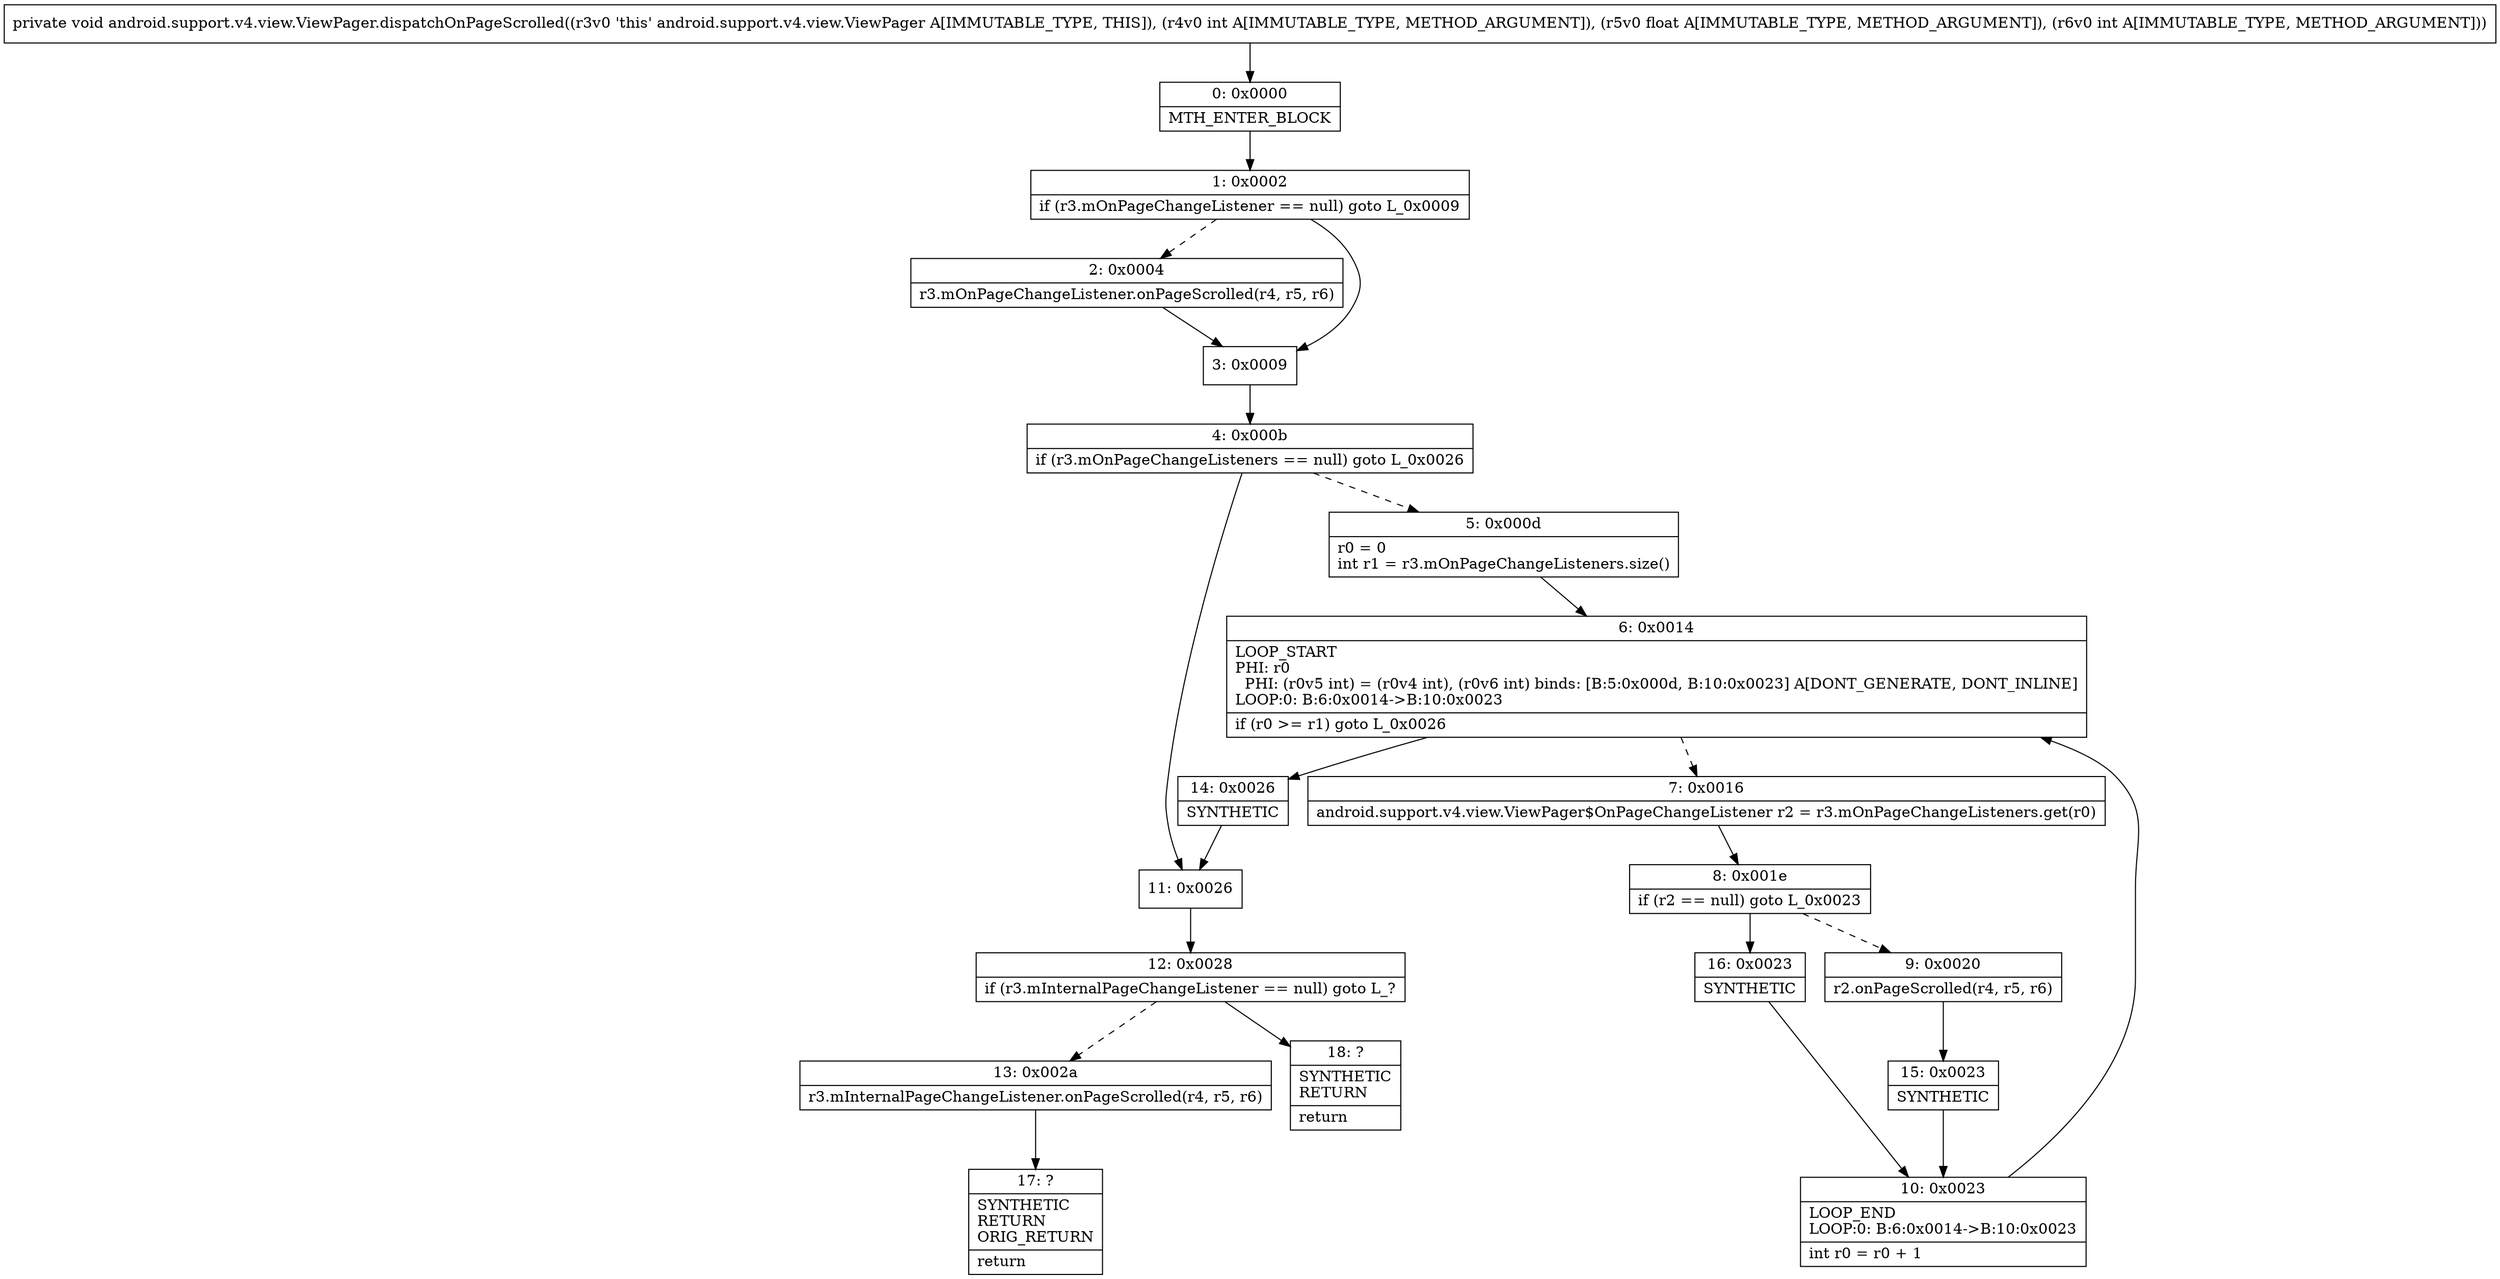 digraph "CFG forandroid.support.v4.view.ViewPager.dispatchOnPageScrolled(IFI)V" {
Node_0 [shape=record,label="{0\:\ 0x0000|MTH_ENTER_BLOCK\l}"];
Node_1 [shape=record,label="{1\:\ 0x0002|if (r3.mOnPageChangeListener == null) goto L_0x0009\l}"];
Node_2 [shape=record,label="{2\:\ 0x0004|r3.mOnPageChangeListener.onPageScrolled(r4, r5, r6)\l}"];
Node_3 [shape=record,label="{3\:\ 0x0009}"];
Node_4 [shape=record,label="{4\:\ 0x000b|if (r3.mOnPageChangeListeners == null) goto L_0x0026\l}"];
Node_5 [shape=record,label="{5\:\ 0x000d|r0 = 0\lint r1 = r3.mOnPageChangeListeners.size()\l}"];
Node_6 [shape=record,label="{6\:\ 0x0014|LOOP_START\lPHI: r0 \l  PHI: (r0v5 int) = (r0v4 int), (r0v6 int) binds: [B:5:0x000d, B:10:0x0023] A[DONT_GENERATE, DONT_INLINE]\lLOOP:0: B:6:0x0014\-\>B:10:0x0023\l|if (r0 \>= r1) goto L_0x0026\l}"];
Node_7 [shape=record,label="{7\:\ 0x0016|android.support.v4.view.ViewPager$OnPageChangeListener r2 = r3.mOnPageChangeListeners.get(r0)\l}"];
Node_8 [shape=record,label="{8\:\ 0x001e|if (r2 == null) goto L_0x0023\l}"];
Node_9 [shape=record,label="{9\:\ 0x0020|r2.onPageScrolled(r4, r5, r6)\l}"];
Node_10 [shape=record,label="{10\:\ 0x0023|LOOP_END\lLOOP:0: B:6:0x0014\-\>B:10:0x0023\l|int r0 = r0 + 1\l}"];
Node_11 [shape=record,label="{11\:\ 0x0026}"];
Node_12 [shape=record,label="{12\:\ 0x0028|if (r3.mInternalPageChangeListener == null) goto L_?\l}"];
Node_13 [shape=record,label="{13\:\ 0x002a|r3.mInternalPageChangeListener.onPageScrolled(r4, r5, r6)\l}"];
Node_14 [shape=record,label="{14\:\ 0x0026|SYNTHETIC\l}"];
Node_15 [shape=record,label="{15\:\ 0x0023|SYNTHETIC\l}"];
Node_16 [shape=record,label="{16\:\ 0x0023|SYNTHETIC\l}"];
Node_17 [shape=record,label="{17\:\ ?|SYNTHETIC\lRETURN\lORIG_RETURN\l|return\l}"];
Node_18 [shape=record,label="{18\:\ ?|SYNTHETIC\lRETURN\l|return\l}"];
MethodNode[shape=record,label="{private void android.support.v4.view.ViewPager.dispatchOnPageScrolled((r3v0 'this' android.support.v4.view.ViewPager A[IMMUTABLE_TYPE, THIS]), (r4v0 int A[IMMUTABLE_TYPE, METHOD_ARGUMENT]), (r5v0 float A[IMMUTABLE_TYPE, METHOD_ARGUMENT]), (r6v0 int A[IMMUTABLE_TYPE, METHOD_ARGUMENT])) }"];
MethodNode -> Node_0;
Node_0 -> Node_1;
Node_1 -> Node_2[style=dashed];
Node_1 -> Node_3;
Node_2 -> Node_3;
Node_3 -> Node_4;
Node_4 -> Node_5[style=dashed];
Node_4 -> Node_11;
Node_5 -> Node_6;
Node_6 -> Node_7[style=dashed];
Node_6 -> Node_14;
Node_7 -> Node_8;
Node_8 -> Node_9[style=dashed];
Node_8 -> Node_16;
Node_9 -> Node_15;
Node_10 -> Node_6;
Node_11 -> Node_12;
Node_12 -> Node_13[style=dashed];
Node_12 -> Node_18;
Node_13 -> Node_17;
Node_14 -> Node_11;
Node_15 -> Node_10;
Node_16 -> Node_10;
}

